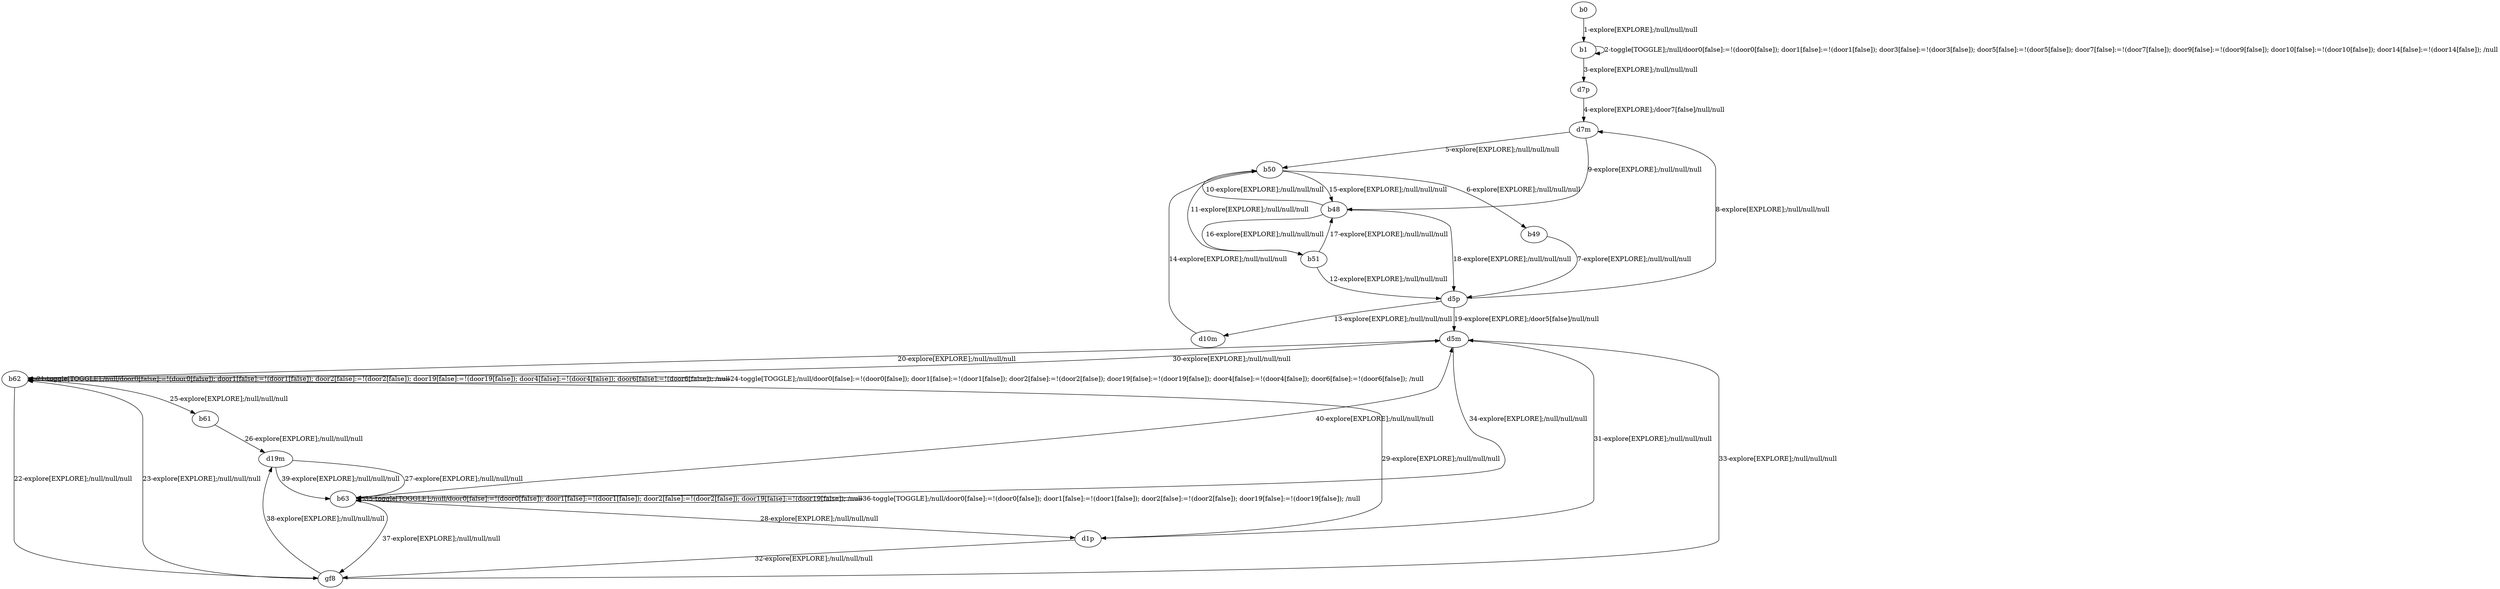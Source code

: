 # Total number of goals covered by this test: 1
# b63 --> d5m

digraph g {
"b0" -> "b1" [label = "1-explore[EXPLORE];/null/null/null"];
"b1" -> "b1" [label = "2-toggle[TOGGLE];/null/door0[false]:=!(door0[false]); door1[false]:=!(door1[false]); door3[false]:=!(door3[false]); door5[false]:=!(door5[false]); door7[false]:=!(door7[false]); door9[false]:=!(door9[false]); door10[false]:=!(door10[false]); door14[false]:=!(door14[false]); /null"];
"b1" -> "d7p" [label = "3-explore[EXPLORE];/null/null/null"];
"d7p" -> "d7m" [label = "4-explore[EXPLORE];/door7[false]/null/null"];
"d7m" -> "b50" [label = "5-explore[EXPLORE];/null/null/null"];
"b50" -> "b49" [label = "6-explore[EXPLORE];/null/null/null"];
"b49" -> "d5p" [label = "7-explore[EXPLORE];/null/null/null"];
"d5p" -> "d7m" [label = "8-explore[EXPLORE];/null/null/null"];
"d7m" -> "b48" [label = "9-explore[EXPLORE];/null/null/null"];
"b48" -> "b50" [label = "10-explore[EXPLORE];/null/null/null"];
"b50" -> "b51" [label = "11-explore[EXPLORE];/null/null/null"];
"b51" -> "d5p" [label = "12-explore[EXPLORE];/null/null/null"];
"d5p" -> "d10m" [label = "13-explore[EXPLORE];/null/null/null"];
"d10m" -> "b50" [label = "14-explore[EXPLORE];/null/null/null"];
"b50" -> "b48" [label = "15-explore[EXPLORE];/null/null/null"];
"b48" -> "b51" [label = "16-explore[EXPLORE];/null/null/null"];
"b51" -> "b48" [label = "17-explore[EXPLORE];/null/null/null"];
"b48" -> "d5p" [label = "18-explore[EXPLORE];/null/null/null"];
"d5p" -> "d5m" [label = "19-explore[EXPLORE];/door5[false]/null/null"];
"d5m" -> "b62" [label = "20-explore[EXPLORE];/null/null/null"];
"b62" -> "b62" [label = "21-toggle[TOGGLE];/null/door0[false]:=!(door0[false]); door1[false]:=!(door1[false]); door2[false]:=!(door2[false]); door19[false]:=!(door19[false]); door4[false]:=!(door4[false]); door6[false]:=!(door6[false]); /null"];
"b62" -> "gf8" [label = "22-explore[EXPLORE];/null/null/null"];
"gf8" -> "b62" [label = "23-explore[EXPLORE];/null/null/null"];
"b62" -> "b62" [label = "24-toggle[TOGGLE];/null/door0[false]:=!(door0[false]); door1[false]:=!(door1[false]); door2[false]:=!(door2[false]); door19[false]:=!(door19[false]); door4[false]:=!(door4[false]); door6[false]:=!(door6[false]); /null"];
"b62" -> "b61" [label = "25-explore[EXPLORE];/null/null/null"];
"b61" -> "d19m" [label = "26-explore[EXPLORE];/null/null/null"];
"d19m" -> "b63" [label = "27-explore[EXPLORE];/null/null/null"];
"b63" -> "d1p" [label = "28-explore[EXPLORE];/null/null/null"];
"d1p" -> "b62" [label = "29-explore[EXPLORE];/null/null/null"];
"b62" -> "d5m" [label = "30-explore[EXPLORE];/null/null/null"];
"d5m" -> "d1p" [label = "31-explore[EXPLORE];/null/null/null"];
"d1p" -> "gf8" [label = "32-explore[EXPLORE];/null/null/null"];
"gf8" -> "d5m" [label = "33-explore[EXPLORE];/null/null/null"];
"d5m" -> "b63" [label = "34-explore[EXPLORE];/null/null/null"];
"b63" -> "b63" [label = "35-toggle[TOGGLE];/null/door0[false]:=!(door0[false]); door1[false]:=!(door1[false]); door2[false]:=!(door2[false]); door19[false]:=!(door19[false]); /null"];
"b63" -> "b63" [label = "36-toggle[TOGGLE];/null/door0[false]:=!(door0[false]); door1[false]:=!(door1[false]); door2[false]:=!(door2[false]); door19[false]:=!(door19[false]); /null"];
"b63" -> "gf8" [label = "37-explore[EXPLORE];/null/null/null"];
"gf8" -> "d19m" [label = "38-explore[EXPLORE];/null/null/null"];
"d19m" -> "b63" [label = "39-explore[EXPLORE];/null/null/null"];
"b63" -> "d5m" [label = "40-explore[EXPLORE];/null/null/null"];
}